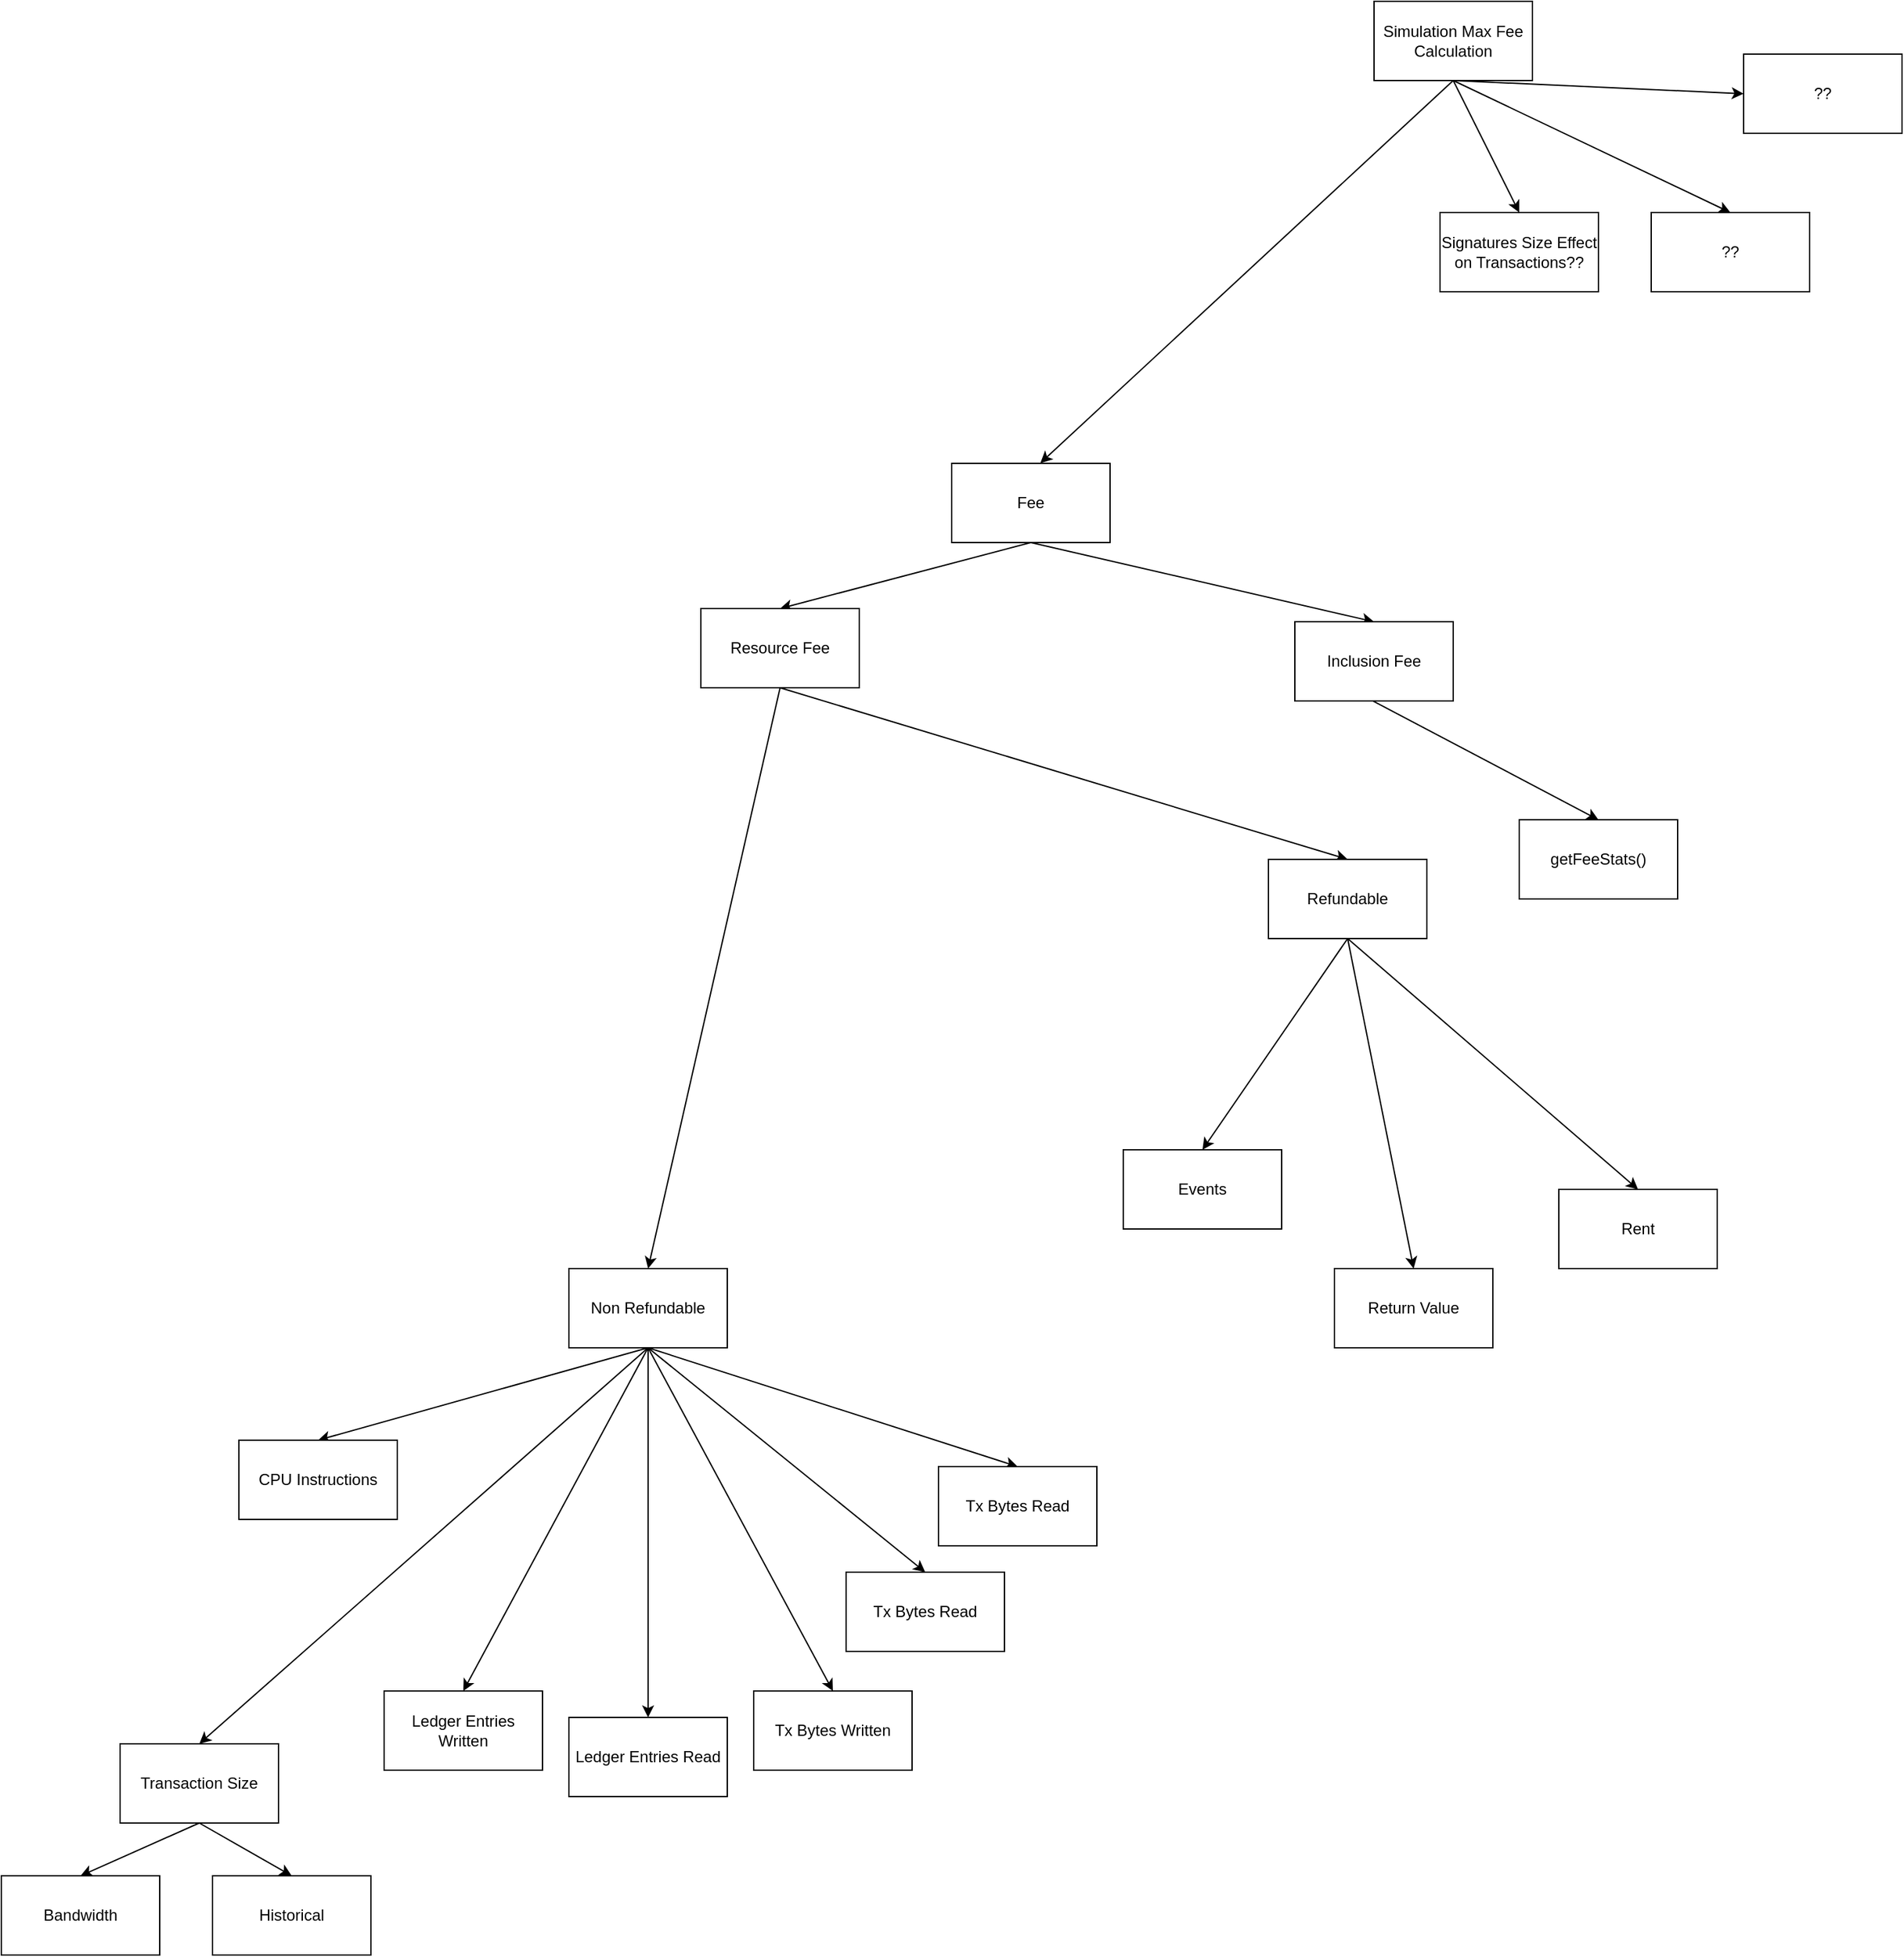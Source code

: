 <mxfile>
    <diagram id="YuuMGadswhNIF2UzbSNO" name="Page-1">
        <mxGraphModel dx="1054" dy="767" grid="1" gridSize="10" guides="1" tooltips="1" connect="1" arrows="1" fold="1" page="0" pageScale="1" pageWidth="850" pageHeight="1100" math="0" shadow="0">
            <root>
                <mxCell id="0"/>
                <mxCell id="1" parent="0"/>
                <mxCell id="6" style="edgeStyle=none;html=1;exitX=0.5;exitY=1;exitDx=0;exitDy=0;entryX=0.5;entryY=0;entryDx=0;entryDy=0;" parent="1" source="2" target="3" edge="1">
                    <mxGeometry relative="1" as="geometry"/>
                </mxCell>
                <mxCell id="7" style="edgeStyle=none;html=1;exitX=0.5;exitY=1;exitDx=0;exitDy=0;entryX=0.5;entryY=0;entryDx=0;entryDy=0;" parent="1" source="2" target="4" edge="1">
                    <mxGeometry relative="1" as="geometry"/>
                </mxCell>
                <mxCell id="2" value="Fee" style="rounded=0;whiteSpace=wrap;html=1;" parent="1" vertex="1">
                    <mxGeometry x="1270" y="60" width="120" height="60" as="geometry"/>
                </mxCell>
                <mxCell id="9" style="edgeStyle=none;html=1;exitX=0.5;exitY=1;exitDx=0;exitDy=0;entryX=0.5;entryY=0;entryDx=0;entryDy=0;" parent="1" source="3" target="5" edge="1">
                    <mxGeometry relative="1" as="geometry"/>
                </mxCell>
                <mxCell id="10" style="edgeStyle=none;html=1;exitX=0.5;exitY=1;exitDx=0;exitDy=0;entryX=0.5;entryY=0;entryDx=0;entryDy=0;" parent="1" source="3" target="8" edge="1">
                    <mxGeometry relative="1" as="geometry"/>
                </mxCell>
                <mxCell id="3" value="Resource Fee" style="rounded=0;whiteSpace=wrap;html=1;" parent="1" vertex="1">
                    <mxGeometry x="1080" y="170" width="120" height="60" as="geometry"/>
                </mxCell>
                <mxCell id="40" style="edgeStyle=none;html=1;exitX=0.478;exitY=0.984;exitDx=0;exitDy=0;entryX=0.5;entryY=0;entryDx=0;entryDy=0;exitPerimeter=0;" parent="1" source="4" target="39" edge="1">
                    <mxGeometry relative="1" as="geometry"/>
                </mxCell>
                <mxCell id="4" value="Inclusion Fee" style="rounded=0;whiteSpace=wrap;html=1;" parent="1" vertex="1">
                    <mxGeometry x="1530" y="180" width="120" height="60" as="geometry"/>
                </mxCell>
                <mxCell id="18" style="edgeStyle=none;html=1;exitX=0.5;exitY=1;exitDx=0;exitDy=0;entryX=0.5;entryY=0;entryDx=0;entryDy=0;" parent="1" source="5" target="17" edge="1">
                    <mxGeometry relative="1" as="geometry"/>
                </mxCell>
                <mxCell id="20" style="edgeStyle=none;html=1;exitX=0.5;exitY=1;exitDx=0;exitDy=0;entryX=0.5;entryY=0;entryDx=0;entryDy=0;" parent="1" source="5" target="19" edge="1">
                    <mxGeometry relative="1" as="geometry"/>
                </mxCell>
                <mxCell id="22" style="edgeStyle=none;html=1;exitX=0.5;exitY=1;exitDx=0;exitDy=0;entryX=0.5;entryY=0;entryDx=0;entryDy=0;" parent="1" source="5" target="21" edge="1">
                    <mxGeometry relative="1" as="geometry"/>
                </mxCell>
                <mxCell id="24" style="edgeStyle=none;html=1;exitX=0.5;exitY=1;exitDx=0;exitDy=0;entryX=0.5;entryY=0;entryDx=0;entryDy=0;" parent="1" source="5" target="23" edge="1">
                    <mxGeometry relative="1" as="geometry"/>
                </mxCell>
                <mxCell id="26" style="edgeStyle=none;html=1;exitX=0.5;exitY=1;exitDx=0;exitDy=0;entryX=0.5;entryY=0;entryDx=0;entryDy=0;" parent="1" source="5" target="25" edge="1">
                    <mxGeometry relative="1" as="geometry"/>
                </mxCell>
                <mxCell id="28" style="edgeStyle=none;html=1;exitX=0.5;exitY=1;exitDx=0;exitDy=0;entryX=0.5;entryY=0;entryDx=0;entryDy=0;" parent="1" source="5" target="27" edge="1">
                    <mxGeometry relative="1" as="geometry"/>
                </mxCell>
                <mxCell id="29" style="edgeStyle=none;html=1;exitX=0.5;exitY=1;exitDx=0;exitDy=0;entryX=0.5;entryY=0;entryDx=0;entryDy=0;" parent="1" source="5" target="30" edge="1">
                    <mxGeometry relative="1" as="geometry">
                        <mxPoint x="1300.0" y="840" as="targetPoint"/>
                    </mxGeometry>
                </mxCell>
                <mxCell id="5" value="Non Refundable" style="rounded=0;whiteSpace=wrap;html=1;" parent="1" vertex="1">
                    <mxGeometry x="980" y="670" width="120" height="60" as="geometry"/>
                </mxCell>
                <mxCell id="11" style="edgeStyle=none;html=1;exitX=0.5;exitY=1;exitDx=0;exitDy=0;entryX=0.5;entryY=0;entryDx=0;entryDy=0;" parent="1" source="8" target="12" edge="1">
                    <mxGeometry relative="1" as="geometry">
                        <mxPoint x="1160" y="540" as="targetPoint"/>
                    </mxGeometry>
                </mxCell>
                <mxCell id="14" style="edgeStyle=none;html=1;exitX=0.5;exitY=1;exitDx=0;exitDy=0;entryX=0.5;entryY=0;entryDx=0;entryDy=0;" parent="1" source="8" target="13" edge="1">
                    <mxGeometry relative="1" as="geometry"/>
                </mxCell>
                <mxCell id="16" style="edgeStyle=none;html=1;exitX=0.5;exitY=1;exitDx=0;exitDy=0;entryX=0.5;entryY=0;entryDx=0;entryDy=0;" parent="1" source="8" target="15" edge="1">
                    <mxGeometry relative="1" as="geometry"/>
                </mxCell>
                <mxCell id="8" value="Refundable" style="rounded=0;whiteSpace=wrap;html=1;" parent="1" vertex="1">
                    <mxGeometry x="1510" y="360" width="120" height="60" as="geometry"/>
                </mxCell>
                <mxCell id="12" value="Rent" style="rounded=0;whiteSpace=wrap;html=1;" parent="1" vertex="1">
                    <mxGeometry x="1730" y="610" width="120" height="60" as="geometry"/>
                </mxCell>
                <mxCell id="13" value="Events" style="rounded=0;whiteSpace=wrap;html=1;" parent="1" vertex="1">
                    <mxGeometry x="1400" y="580" width="120" height="60" as="geometry"/>
                </mxCell>
                <mxCell id="15" value="Return Value" style="rounded=0;whiteSpace=wrap;html=1;" parent="1" vertex="1">
                    <mxGeometry x="1560" y="670" width="120" height="60" as="geometry"/>
                </mxCell>
                <mxCell id="17" value="CPU Instructions" style="rounded=0;whiteSpace=wrap;html=1;" parent="1" vertex="1">
                    <mxGeometry x="730" y="800" width="120" height="60" as="geometry"/>
                </mxCell>
                <mxCell id="33" style="edgeStyle=none;html=1;exitX=0.5;exitY=1;exitDx=0;exitDy=0;entryX=0.5;entryY=0;entryDx=0;entryDy=0;" parent="1" source="19" target="32" edge="1">
                    <mxGeometry relative="1" as="geometry"/>
                </mxCell>
                <mxCell id="36" style="edgeStyle=none;html=1;exitX=0.5;exitY=1;exitDx=0;exitDy=0;entryX=0.5;entryY=0;entryDx=0;entryDy=0;" parent="1" source="19" target="34" edge="1">
                    <mxGeometry relative="1" as="geometry"/>
                </mxCell>
                <mxCell id="19" value="Transaction Size" style="rounded=0;whiteSpace=wrap;html=1;" parent="1" vertex="1">
                    <mxGeometry x="640" y="1030" width="120" height="60" as="geometry"/>
                </mxCell>
                <mxCell id="21" value="Ledger Entries Written" style="rounded=0;whiteSpace=wrap;html=1;" parent="1" vertex="1">
                    <mxGeometry x="840" y="990" width="120" height="60" as="geometry"/>
                </mxCell>
                <mxCell id="23" value="Ledger Entries Read" style="rounded=0;whiteSpace=wrap;html=1;" parent="1" vertex="1">
                    <mxGeometry x="980" y="1010" width="120" height="60" as="geometry"/>
                </mxCell>
                <mxCell id="25" value="Tx Bytes Written" style="rounded=0;whiteSpace=wrap;html=1;" parent="1" vertex="1">
                    <mxGeometry x="1120" y="990" width="120" height="60" as="geometry"/>
                </mxCell>
                <mxCell id="27" value="Tx Bytes Read" style="rounded=0;whiteSpace=wrap;html=1;" parent="1" vertex="1">
                    <mxGeometry x="1190" y="900" width="120" height="60" as="geometry"/>
                </mxCell>
                <mxCell id="30" value="Tx Bytes Read" style="rounded=0;whiteSpace=wrap;html=1;" parent="1" vertex="1">
                    <mxGeometry x="1260" y="820" width="120" height="60" as="geometry"/>
                </mxCell>
                <mxCell id="32" value="Bandwidth" style="rounded=0;whiteSpace=wrap;html=1;" parent="1" vertex="1">
                    <mxGeometry x="550" y="1130" width="120" height="60" as="geometry"/>
                </mxCell>
                <mxCell id="34" value="Historical" style="rounded=0;whiteSpace=wrap;html=1;" parent="1" vertex="1">
                    <mxGeometry x="710" y="1130" width="120" height="60" as="geometry"/>
                </mxCell>
                <mxCell id="39" value="getFeeStats()" style="rounded=0;whiteSpace=wrap;html=1;" parent="1" vertex="1">
                    <mxGeometry x="1700" y="330" width="120" height="60" as="geometry"/>
                </mxCell>
                <mxCell id="42" style="edgeStyle=none;html=1;entryX=0.56;entryY=-0.003;entryDx=0;entryDy=0;entryPerimeter=0;exitX=0.5;exitY=1;exitDx=0;exitDy=0;" edge="1" parent="1" source="41" target="2">
                    <mxGeometry relative="1" as="geometry"/>
                </mxCell>
                <mxCell id="45" style="edgeStyle=none;html=1;exitX=0.5;exitY=1;exitDx=0;exitDy=0;entryX=0.5;entryY=0;entryDx=0;entryDy=0;" edge="1" parent="1" source="41" target="44">
                    <mxGeometry relative="1" as="geometry"/>
                </mxCell>
                <mxCell id="46" style="edgeStyle=none;html=1;exitX=0.5;exitY=1;exitDx=0;exitDy=0;entryX=0.5;entryY=0;entryDx=0;entryDy=0;" edge="1" parent="1" source="41" target="43">
                    <mxGeometry relative="1" as="geometry"/>
                </mxCell>
                <mxCell id="48" style="edgeStyle=none;html=1;exitX=0.5;exitY=1;exitDx=0;exitDy=0;entryX=0;entryY=0.5;entryDx=0;entryDy=0;" edge="1" parent="1" source="41" target="47">
                    <mxGeometry relative="1" as="geometry"/>
                </mxCell>
                <mxCell id="41" value="Simulation Max Fee Calculation" style="rounded=0;whiteSpace=wrap;html=1;" vertex="1" parent="1">
                    <mxGeometry x="1590" y="-290" width="120" height="60" as="geometry"/>
                </mxCell>
                <mxCell id="43" value="??" style="rounded=0;whiteSpace=wrap;html=1;" vertex="1" parent="1">
                    <mxGeometry x="1800" y="-130" width="120" height="60" as="geometry"/>
                </mxCell>
                <mxCell id="44" value="Signatures Size Effect on Transactions??" style="rounded=0;whiteSpace=wrap;html=1;" vertex="1" parent="1">
                    <mxGeometry x="1640" y="-130" width="120" height="60" as="geometry"/>
                </mxCell>
                <mxCell id="47" value="??" style="rounded=0;whiteSpace=wrap;html=1;" vertex="1" parent="1">
                    <mxGeometry x="1870" y="-250" width="120" height="60" as="geometry"/>
                </mxCell>
            </root>
        </mxGraphModel>
    </diagram>
</mxfile>